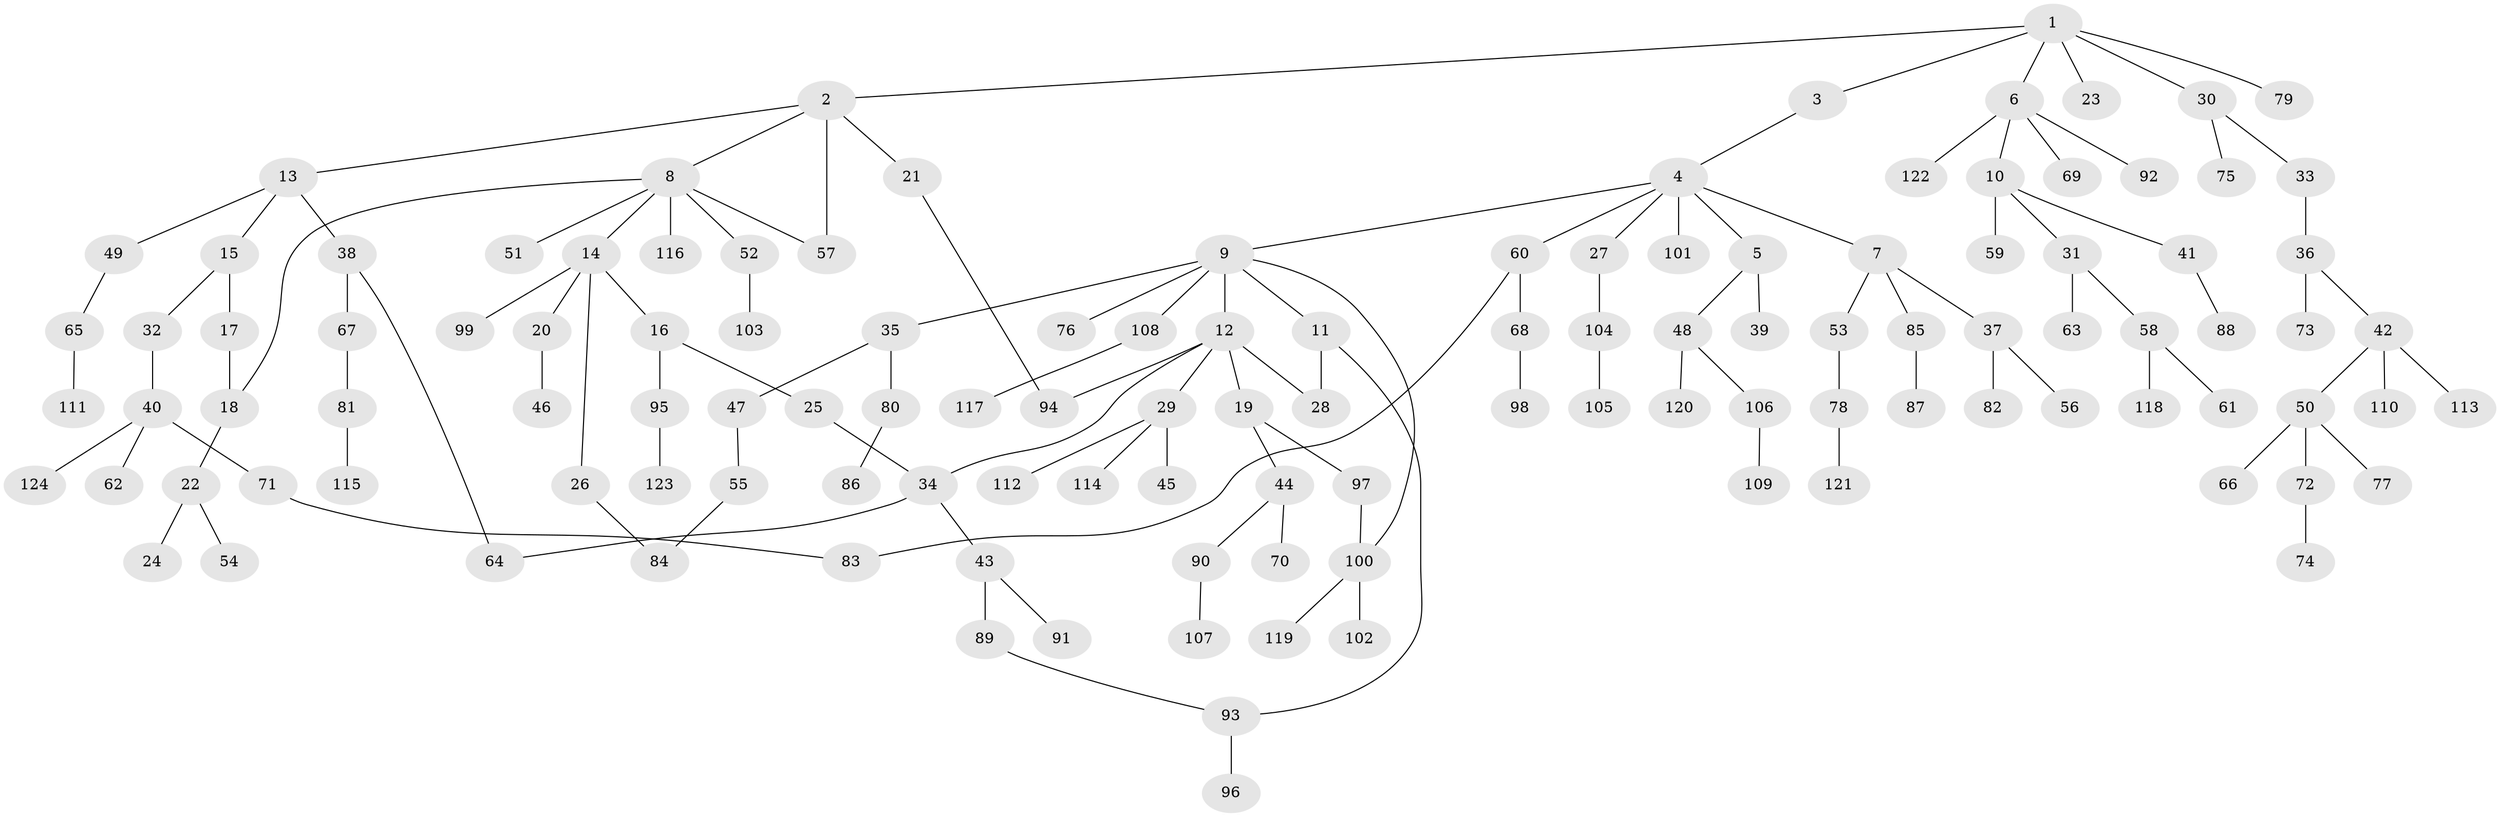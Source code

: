 // Generated by graph-tools (version 1.1) at 2025/10/02/27/25 16:10:52]
// undirected, 124 vertices, 133 edges
graph export_dot {
graph [start="1"]
  node [color=gray90,style=filled];
  1;
  2;
  3;
  4;
  5;
  6;
  7;
  8;
  9;
  10;
  11;
  12;
  13;
  14;
  15;
  16;
  17;
  18;
  19;
  20;
  21;
  22;
  23;
  24;
  25;
  26;
  27;
  28;
  29;
  30;
  31;
  32;
  33;
  34;
  35;
  36;
  37;
  38;
  39;
  40;
  41;
  42;
  43;
  44;
  45;
  46;
  47;
  48;
  49;
  50;
  51;
  52;
  53;
  54;
  55;
  56;
  57;
  58;
  59;
  60;
  61;
  62;
  63;
  64;
  65;
  66;
  67;
  68;
  69;
  70;
  71;
  72;
  73;
  74;
  75;
  76;
  77;
  78;
  79;
  80;
  81;
  82;
  83;
  84;
  85;
  86;
  87;
  88;
  89;
  90;
  91;
  92;
  93;
  94;
  95;
  96;
  97;
  98;
  99;
  100;
  101;
  102;
  103;
  104;
  105;
  106;
  107;
  108;
  109;
  110;
  111;
  112;
  113;
  114;
  115;
  116;
  117;
  118;
  119;
  120;
  121;
  122;
  123;
  124;
  1 -- 2;
  1 -- 3;
  1 -- 6;
  1 -- 23;
  1 -- 30;
  1 -- 79;
  2 -- 8;
  2 -- 13;
  2 -- 21;
  2 -- 57;
  3 -- 4;
  4 -- 5;
  4 -- 7;
  4 -- 9;
  4 -- 27;
  4 -- 60;
  4 -- 101;
  5 -- 39;
  5 -- 48;
  6 -- 10;
  6 -- 69;
  6 -- 92;
  6 -- 122;
  7 -- 37;
  7 -- 53;
  7 -- 85;
  8 -- 14;
  8 -- 18;
  8 -- 51;
  8 -- 52;
  8 -- 116;
  8 -- 57;
  9 -- 11;
  9 -- 12;
  9 -- 35;
  9 -- 76;
  9 -- 100;
  9 -- 108;
  10 -- 31;
  10 -- 41;
  10 -- 59;
  11 -- 28;
  11 -- 93;
  12 -- 19;
  12 -- 29;
  12 -- 34;
  12 -- 94;
  12 -- 28;
  13 -- 15;
  13 -- 38;
  13 -- 49;
  14 -- 16;
  14 -- 20;
  14 -- 26;
  14 -- 99;
  15 -- 17;
  15 -- 32;
  16 -- 25;
  16 -- 95;
  17 -- 18;
  18 -- 22;
  19 -- 44;
  19 -- 97;
  20 -- 46;
  21 -- 94;
  22 -- 24;
  22 -- 54;
  25 -- 34;
  26 -- 84;
  27 -- 104;
  29 -- 45;
  29 -- 112;
  29 -- 114;
  30 -- 33;
  30 -- 75;
  31 -- 58;
  31 -- 63;
  32 -- 40;
  33 -- 36;
  34 -- 43;
  34 -- 64;
  35 -- 47;
  35 -- 80;
  36 -- 42;
  36 -- 73;
  37 -- 56;
  37 -- 82;
  38 -- 64;
  38 -- 67;
  40 -- 62;
  40 -- 71;
  40 -- 124;
  41 -- 88;
  42 -- 50;
  42 -- 110;
  42 -- 113;
  43 -- 89;
  43 -- 91;
  44 -- 70;
  44 -- 90;
  47 -- 55;
  48 -- 106;
  48 -- 120;
  49 -- 65;
  50 -- 66;
  50 -- 72;
  50 -- 77;
  52 -- 103;
  53 -- 78;
  55 -- 84;
  58 -- 61;
  58 -- 118;
  60 -- 68;
  60 -- 83;
  65 -- 111;
  67 -- 81;
  68 -- 98;
  71 -- 83;
  72 -- 74;
  78 -- 121;
  80 -- 86;
  81 -- 115;
  85 -- 87;
  89 -- 93;
  90 -- 107;
  93 -- 96;
  95 -- 123;
  97 -- 100;
  100 -- 102;
  100 -- 119;
  104 -- 105;
  106 -- 109;
  108 -- 117;
}
